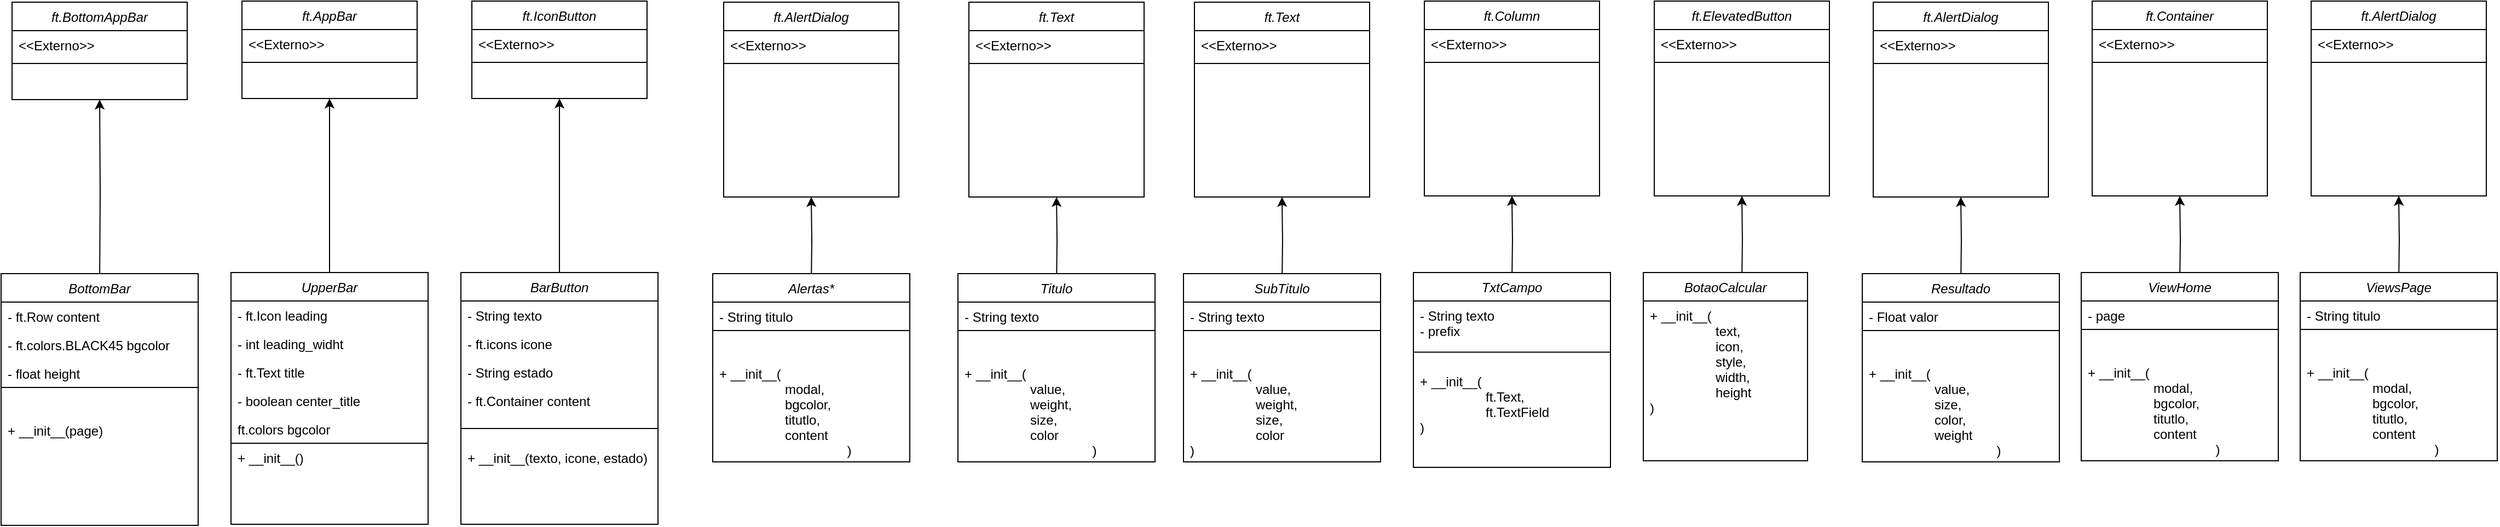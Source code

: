 <mxfile>
    <diagram id="C5RBs43oDa-KdzZeNtuy" name="Page-1">
        <mxGraphModel dx="718" dy="12288" grid="1" gridSize="10" guides="1" tooltips="1" connect="1" arrows="1" fold="1" page="1" pageScale="10" pageWidth="827" pageHeight="1169" math="0" shadow="0">
            <root>
                <mxCell id="WIyWlLk6GJQsqaUBKTNV-0"/>
                <mxCell id="WIyWlLk6GJQsqaUBKTNV-1" parent="WIyWlLk6GJQsqaUBKTNV-0"/>
                <mxCell id="jusFTh-TFdMlx72cI7nJ-6" value="" style="edgeStyle=orthogonalEdgeStyle;rounded=0;orthogonalLoop=1;jettySize=auto;html=1;" parent="WIyWlLk6GJQsqaUBKTNV-1" target="jusFTh-TFdMlx72cI7nJ-0" edge="1">
                    <mxGeometry relative="1" as="geometry">
                        <mxPoint x="190" y="-911" as="sourcePoint"/>
                    </mxGeometry>
                </mxCell>
                <mxCell id="jusFTh-TFdMlx72cI7nJ-0" value="ft.BottomAppBar" style="swimlane;fontStyle=2;align=center;verticalAlign=top;childLayout=stackLayout;horizontal=1;startSize=26;horizontalStack=0;resizeParent=1;resizeLast=0;collapsible=1;marginBottom=0;rounded=0;shadow=0;strokeWidth=1;" parent="WIyWlLk6GJQsqaUBKTNV-1" vertex="1">
                    <mxGeometry x="110" y="-1169" width="160" height="89" as="geometry">
                        <mxRectangle x="230" y="140" width="160" height="26" as="alternateBounds"/>
                    </mxGeometry>
                </mxCell>
                <mxCell id="jusFTh-TFdMlx72cI7nJ-1" value="&lt;&lt;Externo&gt;&gt;" style="text;align=left;verticalAlign=top;spacingLeft=4;spacingRight=4;overflow=hidden;rotatable=0;points=[[0,0.5],[1,0.5]];portConstraint=eastwest;shadow=0;" parent="jusFTh-TFdMlx72cI7nJ-0" vertex="1">
                    <mxGeometry y="26" width="160" height="26" as="geometry"/>
                </mxCell>
                <mxCell id="jusFTh-TFdMlx72cI7nJ-4" value="" style="line;html=1;strokeWidth=1;align=left;verticalAlign=middle;spacingTop=-1;spacingLeft=3;spacingRight=3;rotatable=0;labelPosition=right;points=[];portConstraint=eastwest;" parent="jusFTh-TFdMlx72cI7nJ-0" vertex="1">
                    <mxGeometry y="52" width="160" height="8" as="geometry"/>
                </mxCell>
                <mxCell id="jusFTh-TFdMlx72cI7nJ-8" value="ft.IconButton" style="swimlane;fontStyle=2;align=center;verticalAlign=top;childLayout=stackLayout;horizontal=1;startSize=26;horizontalStack=0;resizeParent=1;resizeLast=0;collapsible=1;marginBottom=0;rounded=0;shadow=0;strokeWidth=1;" parent="WIyWlLk6GJQsqaUBKTNV-1" vertex="1">
                    <mxGeometry x="530" y="-1170" width="160" height="89" as="geometry">
                        <mxRectangle x="230" y="140" width="160" height="26" as="alternateBounds"/>
                    </mxGeometry>
                </mxCell>
                <mxCell id="jusFTh-TFdMlx72cI7nJ-9" value="&lt;&lt;Externo&gt;&gt;" style="text;align=left;verticalAlign=top;spacingLeft=4;spacingRight=4;overflow=hidden;rotatable=0;points=[[0,0.5],[1,0.5]];portConstraint=eastwest;" parent="jusFTh-TFdMlx72cI7nJ-8" vertex="1">
                    <mxGeometry y="26" width="160" height="26" as="geometry"/>
                </mxCell>
                <mxCell id="jusFTh-TFdMlx72cI7nJ-12" value="" style="line;html=1;strokeWidth=1;align=left;verticalAlign=middle;spacingTop=-1;spacingLeft=3;spacingRight=3;rotatable=0;labelPosition=right;points=[];portConstraint=eastwest;" parent="jusFTh-TFdMlx72cI7nJ-8" vertex="1">
                    <mxGeometry y="52" width="160" height="8" as="geometry"/>
                </mxCell>
                <mxCell id="jusFTh-TFdMlx72cI7nJ-20" style="edgeStyle=orthogonalEdgeStyle;rounded=0;orthogonalLoop=1;jettySize=auto;html=1;exitX=0.5;exitY=0;exitDx=0;exitDy=0;entryX=0.5;entryY=1;entryDx=0;entryDy=0;" parent="WIyWlLk6GJQsqaUBKTNV-1" source="jusFTh-TFdMlx72cI7nJ-14" target="jusFTh-TFdMlx72cI7nJ-8" edge="1">
                    <mxGeometry relative="1" as="geometry"/>
                </mxCell>
                <mxCell id="jusFTh-TFdMlx72cI7nJ-14" value="BarButton" style="swimlane;fontStyle=2;align=center;verticalAlign=top;childLayout=stackLayout;horizontal=1;startSize=26;horizontalStack=0;resizeParent=1;resizeLast=0;collapsible=1;marginBottom=0;rounded=0;shadow=0;strokeWidth=1;" parent="WIyWlLk6GJQsqaUBKTNV-1" vertex="1">
                    <mxGeometry x="520" y="-922" width="180" height="230" as="geometry">
                        <mxRectangle x="230" y="140" width="160" height="26" as="alternateBounds"/>
                    </mxGeometry>
                </mxCell>
                <mxCell id="jusFTh-TFdMlx72cI7nJ-15" value="- String texto&#10;" style="text;align=left;verticalAlign=top;spacingLeft=4;spacingRight=4;overflow=hidden;rotatable=0;points=[[0,0.5],[1,0.5]];portConstraint=eastwest;" parent="jusFTh-TFdMlx72cI7nJ-14" vertex="1">
                    <mxGeometry y="26" width="180" height="26" as="geometry"/>
                </mxCell>
                <mxCell id="jusFTh-TFdMlx72cI7nJ-16" value="- ft.icons icone" style="text;align=left;verticalAlign=top;spacingLeft=4;spacingRight=4;overflow=hidden;rotatable=0;points=[[0,0.5],[1,0.5]];portConstraint=eastwest;rounded=0;shadow=0;html=0;" parent="jusFTh-TFdMlx72cI7nJ-14" vertex="1">
                    <mxGeometry y="52" width="180" height="26" as="geometry"/>
                </mxCell>
                <mxCell id="jusFTh-TFdMlx72cI7nJ-17" value="- String estado" style="text;align=left;verticalAlign=top;spacingLeft=4;spacingRight=4;overflow=hidden;rotatable=0;points=[[0,0.5],[1,0.5]];portConstraint=eastwest;rounded=0;shadow=0;html=0;" parent="jusFTh-TFdMlx72cI7nJ-14" vertex="1">
                    <mxGeometry y="78" width="180" height="26" as="geometry"/>
                </mxCell>
                <mxCell id="jusFTh-TFdMlx72cI7nJ-22" value="- ft.Container content" style="text;align=left;verticalAlign=top;spacingLeft=4;spacingRight=4;overflow=hidden;rotatable=0;points=[[0,0.5],[1,0.5]];portConstraint=eastwest;rounded=0;shadow=0;html=0;" parent="jusFTh-TFdMlx72cI7nJ-14" vertex="1">
                    <mxGeometry y="104" width="180" height="26" as="geometry"/>
                </mxCell>
                <mxCell id="jusFTh-TFdMlx72cI7nJ-27" value="&#10;&#10;- ft.Container content" style="text;align=left;verticalAlign=top;spacingLeft=4;spacingRight=4;overflow=hidden;rotatable=0;points=[[0,0.5],[1,0.5]];portConstraint=eastwest;rounded=0;shadow=0;html=0;" parent="jusFTh-TFdMlx72cI7nJ-14" vertex="1">
                    <mxGeometry y="130" width="180" height="26" as="geometry"/>
                </mxCell>
                <mxCell id="jusFTh-TFdMlx72cI7nJ-25" value="" style="endArrow=none;html=1;rounded=0;" parent="jusFTh-TFdMlx72cI7nJ-14" edge="1">
                    <mxGeometry width="50" height="50" relative="1" as="geometry">
                        <mxPoint y="142.5" as="sourcePoint"/>
                        <mxPoint x="180" y="142.5" as="targetPoint"/>
                    </mxGeometry>
                </mxCell>
                <mxCell id="jusFTh-TFdMlx72cI7nJ-28" value="+ __init__(texto, icone, estado)" style="text;align=left;verticalAlign=top;spacingLeft=4;spacingRight=4;overflow=hidden;rotatable=0;points=[[0,0.5],[1,0.5]];portConstraint=eastwest;rounded=0;shadow=0;html=0;" parent="jusFTh-TFdMlx72cI7nJ-14" vertex="1">
                    <mxGeometry y="156" width="180" height="26" as="geometry"/>
                </mxCell>
                <mxCell id="jusFTh-TFdMlx72cI7nJ-29" value="BottomBar" style="swimlane;fontStyle=2;align=center;verticalAlign=top;childLayout=stackLayout;horizontal=1;startSize=26;horizontalStack=0;resizeParent=1;resizeLast=0;collapsible=1;marginBottom=0;rounded=0;shadow=0;strokeWidth=1;" parent="WIyWlLk6GJQsqaUBKTNV-1" vertex="1">
                    <mxGeometry x="100" y="-921" width="180" height="230" as="geometry">
                        <mxRectangle x="230" y="140" width="160" height="26" as="alternateBounds"/>
                    </mxGeometry>
                </mxCell>
                <mxCell id="jusFTh-TFdMlx72cI7nJ-30" value="- ft.Row content&#10;" style="text;align=left;verticalAlign=top;spacingLeft=4;spacingRight=4;overflow=hidden;rotatable=0;points=[[0,0.5],[1,0.5]];portConstraint=eastwest;" parent="jusFTh-TFdMlx72cI7nJ-29" vertex="1">
                    <mxGeometry y="26" width="180" height="26" as="geometry"/>
                </mxCell>
                <mxCell id="jusFTh-TFdMlx72cI7nJ-31" value="- ft.colors.BLACK45 bgcolor" style="text;align=left;verticalAlign=top;spacingLeft=4;spacingRight=4;overflow=hidden;rotatable=0;points=[[0,0.5],[1,0.5]];portConstraint=eastwest;rounded=0;shadow=0;html=0;" parent="jusFTh-TFdMlx72cI7nJ-29" vertex="1">
                    <mxGeometry y="52" width="180" height="26" as="geometry"/>
                </mxCell>
                <mxCell id="jusFTh-TFdMlx72cI7nJ-32" value="- float height" style="text;align=left;verticalAlign=top;spacingLeft=4;spacingRight=4;overflow=hidden;rotatable=0;points=[[0,0.5],[1,0.5]];portConstraint=eastwest;rounded=0;shadow=0;html=0;" parent="jusFTh-TFdMlx72cI7nJ-29" vertex="1">
                    <mxGeometry y="78" width="180" height="26" as="geometry"/>
                </mxCell>
                <mxCell id="jusFTh-TFdMlx72cI7nJ-57" value="" style="endArrow=none;html=1;rounded=0;" parent="jusFTh-TFdMlx72cI7nJ-29" edge="1">
                    <mxGeometry width="50" height="50" relative="1" as="geometry">
                        <mxPoint y="104" as="sourcePoint"/>
                        <mxPoint x="180" y="104" as="targetPoint"/>
                    </mxGeometry>
                </mxCell>
                <mxCell id="jusFTh-TFdMlx72cI7nJ-34" value="&#10;&#10;- ft.Container content" style="text;align=left;verticalAlign=top;spacingLeft=4;spacingRight=4;overflow=hidden;rotatable=0;points=[[0,0.5],[1,0.5]];portConstraint=eastwest;rounded=0;shadow=0;html=0;" parent="jusFTh-TFdMlx72cI7nJ-29" vertex="1">
                    <mxGeometry y="104" width="180" height="26" as="geometry"/>
                </mxCell>
                <mxCell id="jusFTh-TFdMlx72cI7nJ-35" value="+ __init__(page)" style="text;align=left;verticalAlign=top;spacingLeft=4;spacingRight=4;overflow=hidden;rotatable=0;points=[[0,0.5],[1,0.5]];portConstraint=eastwest;rounded=0;shadow=0;html=0;" parent="jusFTh-TFdMlx72cI7nJ-29" vertex="1">
                    <mxGeometry y="130" width="180" height="26" as="geometry"/>
                </mxCell>
                <mxCell id="jusFTh-TFdMlx72cI7nJ-43" value="ft.AppBar" style="swimlane;fontStyle=2;align=center;verticalAlign=top;childLayout=stackLayout;horizontal=1;startSize=26;horizontalStack=0;resizeParent=1;resizeLast=0;collapsible=1;marginBottom=0;rounded=0;shadow=0;strokeWidth=1;" parent="WIyWlLk6GJQsqaUBKTNV-1" vertex="1">
                    <mxGeometry x="320" y="-1170" width="160" height="89" as="geometry">
                        <mxRectangle x="230" y="140" width="160" height="26" as="alternateBounds"/>
                    </mxGeometry>
                </mxCell>
                <mxCell id="jusFTh-TFdMlx72cI7nJ-44" value="&lt;&lt;Externo&gt;&gt;" style="text;align=left;verticalAlign=top;spacingLeft=4;spacingRight=4;overflow=hidden;rotatable=0;points=[[0,0.5],[1,0.5]];portConstraint=eastwest;" parent="jusFTh-TFdMlx72cI7nJ-43" vertex="1">
                    <mxGeometry y="26" width="160" height="26" as="geometry"/>
                </mxCell>
                <mxCell id="jusFTh-TFdMlx72cI7nJ-45" value="" style="line;html=1;strokeWidth=1;align=left;verticalAlign=middle;spacingTop=-1;spacingLeft=3;spacingRight=3;rotatable=0;labelPosition=right;points=[];portConstraint=eastwest;" parent="jusFTh-TFdMlx72cI7nJ-43" vertex="1">
                    <mxGeometry y="52" width="160" height="8" as="geometry"/>
                </mxCell>
                <mxCell id="jusFTh-TFdMlx72cI7nJ-53" style="edgeStyle=orthogonalEdgeStyle;rounded=0;orthogonalLoop=1;jettySize=auto;html=1;exitX=0.5;exitY=0;exitDx=0;exitDy=0;entryX=0.5;entryY=1;entryDx=0;entryDy=0;" parent="WIyWlLk6GJQsqaUBKTNV-1" source="jusFTh-TFdMlx72cI7nJ-46" target="jusFTh-TFdMlx72cI7nJ-43" edge="1">
                    <mxGeometry relative="1" as="geometry"/>
                </mxCell>
                <mxCell id="jusFTh-TFdMlx72cI7nJ-46" value="UpperBar" style="swimlane;fontStyle=2;align=center;verticalAlign=top;childLayout=stackLayout;horizontal=1;startSize=26;horizontalStack=0;resizeParent=1;resizeLast=0;collapsible=1;marginBottom=0;rounded=0;shadow=0;strokeWidth=1;" parent="WIyWlLk6GJQsqaUBKTNV-1" vertex="1">
                    <mxGeometry x="310" y="-922" width="180" height="230" as="geometry">
                        <mxRectangle x="230" y="140" width="160" height="26" as="alternateBounds"/>
                    </mxGeometry>
                </mxCell>
                <mxCell id="jusFTh-TFdMlx72cI7nJ-47" value="- ft.Icon leading&#10;" style="text;align=left;verticalAlign=top;spacingLeft=4;spacingRight=4;overflow=hidden;rotatable=0;points=[[0,0.5],[1,0.5]];portConstraint=eastwest;" parent="jusFTh-TFdMlx72cI7nJ-46" vertex="1">
                    <mxGeometry y="26" width="180" height="26" as="geometry"/>
                </mxCell>
                <mxCell id="jusFTh-TFdMlx72cI7nJ-48" value="- int leading_widht" style="text;align=left;verticalAlign=top;spacingLeft=4;spacingRight=4;overflow=hidden;rotatable=0;points=[[0,0.5],[1,0.5]];portConstraint=eastwest;rounded=0;shadow=0;html=0;" parent="jusFTh-TFdMlx72cI7nJ-46" vertex="1">
                    <mxGeometry y="52" width="180" height="26" as="geometry"/>
                </mxCell>
                <mxCell id="jusFTh-TFdMlx72cI7nJ-49" value="- ft.Text title" style="text;align=left;verticalAlign=top;spacingLeft=4;spacingRight=4;overflow=hidden;rotatable=0;points=[[0,0.5],[1,0.5]];portConstraint=eastwest;rounded=0;shadow=0;html=0;" parent="jusFTh-TFdMlx72cI7nJ-46" vertex="1">
                    <mxGeometry y="78" width="180" height="26" as="geometry"/>
                </mxCell>
                <mxCell id="jusFTh-TFdMlx72cI7nJ-50" value="- boolean center_title" style="text;align=left;verticalAlign=top;spacingLeft=4;spacingRight=4;overflow=hidden;rotatable=0;points=[[0,0.5],[1,0.5]];portConstraint=eastwest;rounded=0;shadow=0;html=0;" parent="jusFTh-TFdMlx72cI7nJ-46" vertex="1">
                    <mxGeometry y="104" width="180" height="26" as="geometry"/>
                </mxCell>
                <mxCell id="jusFTh-TFdMlx72cI7nJ-51" value="ft.colors bgcolor" style="text;align=left;verticalAlign=top;spacingLeft=4;spacingRight=4;overflow=hidden;rotatable=0;points=[[0,0.5],[1,0.5]];portConstraint=eastwest;rounded=0;shadow=0;html=0;" parent="jusFTh-TFdMlx72cI7nJ-46" vertex="1">
                    <mxGeometry y="130" width="180" height="26" as="geometry"/>
                </mxCell>
                <mxCell id="jusFTh-TFdMlx72cI7nJ-56" value="" style="endArrow=none;html=1;rounded=0;" parent="jusFTh-TFdMlx72cI7nJ-46" edge="1">
                    <mxGeometry width="50" height="50" relative="1" as="geometry">
                        <mxPoint y="156" as="sourcePoint"/>
                        <mxPoint x="180" y="156" as="targetPoint"/>
                    </mxGeometry>
                </mxCell>
                <mxCell id="jusFTh-TFdMlx72cI7nJ-52" value="+ __init__()" style="text;align=left;verticalAlign=top;spacingLeft=4;spacingRight=4;overflow=hidden;rotatable=0;points=[[0,0.5],[1,0.5]];portConstraint=eastwest;rounded=0;shadow=0;html=0;" parent="jusFTh-TFdMlx72cI7nJ-46" vertex="1">
                    <mxGeometry y="156" width="180" height="26" as="geometry"/>
                </mxCell>
                <mxCell id="L7Y-BHQS552wY3Iy2iui-0" style="edgeStyle=orthogonalEdgeStyle;rounded=0;orthogonalLoop=1;jettySize=auto;html=1;exitX=1;exitY=0.5;exitDx=0;exitDy=0;" parent="jusFTh-TFdMlx72cI7nJ-46" source="jusFTh-TFdMlx72cI7nJ-50" target="jusFTh-TFdMlx72cI7nJ-50" edge="1">
                    <mxGeometry relative="1" as="geometry"/>
                </mxCell>
                <mxCell id="jusFTh-TFdMlx72cI7nJ-58" value="" style="edgeStyle=orthogonalEdgeStyle;rounded=0;orthogonalLoop=1;jettySize=auto;html=1;" parent="WIyWlLk6GJQsqaUBKTNV-1" target="jusFTh-TFdMlx72cI7nJ-59" edge="1">
                    <mxGeometry relative="1" as="geometry">
                        <mxPoint x="840" y="-911" as="sourcePoint"/>
                    </mxGeometry>
                </mxCell>
                <mxCell id="jusFTh-TFdMlx72cI7nJ-59" value="ft.AlertDialog" style="swimlane;fontStyle=2;align=center;verticalAlign=top;childLayout=stackLayout;horizontal=1;startSize=26;horizontalStack=0;resizeParent=1;resizeLast=0;collapsible=1;marginBottom=0;rounded=0;shadow=0;strokeWidth=1;" parent="WIyWlLk6GJQsqaUBKTNV-1" vertex="1">
                    <mxGeometry x="760" y="-1169" width="160" height="178" as="geometry">
                        <mxRectangle x="230" y="140" width="160" height="26" as="alternateBounds"/>
                    </mxGeometry>
                </mxCell>
                <mxCell id="jusFTh-TFdMlx72cI7nJ-60" value="&lt;&lt;Externo&gt;&gt;" style="text;align=left;verticalAlign=top;spacingLeft=4;spacingRight=4;overflow=hidden;rotatable=0;points=[[0,0.5],[1,0.5]];portConstraint=eastwest;shadow=0;" parent="jusFTh-TFdMlx72cI7nJ-59" vertex="1">
                    <mxGeometry y="26" width="160" height="26" as="geometry"/>
                </mxCell>
                <mxCell id="jusFTh-TFdMlx72cI7nJ-61" value="" style="line;html=1;strokeWidth=1;align=left;verticalAlign=middle;spacingTop=-1;spacingLeft=3;spacingRight=3;rotatable=0;labelPosition=right;points=[];portConstraint=eastwest;" parent="jusFTh-TFdMlx72cI7nJ-59" vertex="1">
                    <mxGeometry y="52" width="160" height="8" as="geometry"/>
                </mxCell>
                <mxCell id="jusFTh-TFdMlx72cI7nJ-62" value="Alertas*" style="swimlane;fontStyle=2;align=center;verticalAlign=top;childLayout=stackLayout;horizontal=1;startSize=26;horizontalStack=0;resizeParent=1;resizeLast=0;collapsible=1;marginBottom=0;rounded=0;shadow=0;strokeWidth=1;" parent="WIyWlLk6GJQsqaUBKTNV-1" vertex="1">
                    <mxGeometry x="750" y="-921" width="180" height="172" as="geometry">
                        <mxRectangle x="230" y="140" width="160" height="26" as="alternateBounds"/>
                    </mxGeometry>
                </mxCell>
                <mxCell id="jusFTh-TFdMlx72cI7nJ-63" value="- String titulo&#10;" style="text;align=left;verticalAlign=top;spacingLeft=4;spacingRight=4;overflow=hidden;rotatable=0;points=[[0,0.5],[1,0.5]];portConstraint=eastwest;" parent="jusFTh-TFdMlx72cI7nJ-62" vertex="1">
                    <mxGeometry y="26" width="180" height="26" as="geometry"/>
                </mxCell>
                <mxCell id="jusFTh-TFdMlx72cI7nJ-66" value="" style="endArrow=none;html=1;rounded=0;" parent="jusFTh-TFdMlx72cI7nJ-62" edge="1">
                    <mxGeometry width="50" height="50" relative="1" as="geometry">
                        <mxPoint y="52" as="sourcePoint"/>
                        <mxPoint x="180" y="52" as="targetPoint"/>
                    </mxGeometry>
                </mxCell>
                <mxCell id="jusFTh-TFdMlx72cI7nJ-67" value="&#10;&#10;- ft.Container content" style="text;align=left;verticalAlign=top;spacingLeft=4;spacingRight=4;overflow=hidden;rotatable=0;points=[[0,0.5],[1,0.5]];portConstraint=eastwest;rounded=0;shadow=0;html=0;" parent="jusFTh-TFdMlx72cI7nJ-62" vertex="1">
                    <mxGeometry y="52" width="180" height="26" as="geometry"/>
                </mxCell>
                <mxCell id="jusFTh-TFdMlx72cI7nJ-68" value="+ __init__(&#10;                  modal,&#10;                  bgcolor,&#10;                  titutlo,&#10;                  content&#10;                                   )" style="text;align=left;verticalAlign=top;spacingLeft=4;spacingRight=4;overflow=hidden;rotatable=0;points=[[0,0.5],[1,0.5]];portConstraint=eastwest;rounded=0;shadow=0;html=0;" parent="jusFTh-TFdMlx72cI7nJ-62" vertex="1">
                    <mxGeometry y="78" width="180" height="92" as="geometry"/>
                </mxCell>
                <mxCell id="jusFTh-TFdMlx72cI7nJ-78" value="" style="edgeStyle=orthogonalEdgeStyle;rounded=0;orthogonalLoop=1;jettySize=auto;html=1;" parent="WIyWlLk6GJQsqaUBKTNV-1" target="jusFTh-TFdMlx72cI7nJ-79" edge="1">
                    <mxGeometry relative="1" as="geometry">
                        <mxPoint x="1064" y="-911" as="sourcePoint"/>
                    </mxGeometry>
                </mxCell>
                <mxCell id="jusFTh-TFdMlx72cI7nJ-79" value="ft.Text" style="swimlane;fontStyle=2;align=center;verticalAlign=top;childLayout=stackLayout;horizontal=1;startSize=26;horizontalStack=0;resizeParent=1;resizeLast=0;collapsible=1;marginBottom=0;rounded=0;shadow=0;strokeWidth=1;" parent="WIyWlLk6GJQsqaUBKTNV-1" vertex="1">
                    <mxGeometry x="984" y="-1169" width="160" height="178" as="geometry">
                        <mxRectangle x="230" y="140" width="160" height="26" as="alternateBounds"/>
                    </mxGeometry>
                </mxCell>
                <mxCell id="jusFTh-TFdMlx72cI7nJ-80" value="&lt;&lt;Externo&gt;&gt;" style="text;align=left;verticalAlign=top;spacingLeft=4;spacingRight=4;overflow=hidden;rotatable=0;points=[[0,0.5],[1,0.5]];portConstraint=eastwest;shadow=0;" parent="jusFTh-TFdMlx72cI7nJ-79" vertex="1">
                    <mxGeometry y="26" width="160" height="26" as="geometry"/>
                </mxCell>
                <mxCell id="jusFTh-TFdMlx72cI7nJ-81" value="" style="line;html=1;strokeWidth=1;align=left;verticalAlign=middle;spacingTop=-1;spacingLeft=3;spacingRight=3;rotatable=0;labelPosition=right;points=[];portConstraint=eastwest;" parent="jusFTh-TFdMlx72cI7nJ-79" vertex="1">
                    <mxGeometry y="52" width="160" height="8" as="geometry"/>
                </mxCell>
                <mxCell id="jusFTh-TFdMlx72cI7nJ-82" value="Titulo" style="swimlane;fontStyle=2;align=center;verticalAlign=top;childLayout=stackLayout;horizontal=1;startSize=26;horizontalStack=0;resizeParent=1;resizeLast=0;collapsible=1;marginBottom=0;rounded=0;shadow=0;strokeWidth=1;" parent="WIyWlLk6GJQsqaUBKTNV-1" vertex="1">
                    <mxGeometry x="974" y="-921" width="180" height="172" as="geometry">
                        <mxRectangle x="230" y="140" width="160" height="26" as="alternateBounds"/>
                    </mxGeometry>
                </mxCell>
                <mxCell id="jusFTh-TFdMlx72cI7nJ-83" value="- String texto&#10;" style="text;align=left;verticalAlign=top;spacingLeft=4;spacingRight=4;overflow=hidden;rotatable=0;points=[[0,0.5],[1,0.5]];portConstraint=eastwest;" parent="jusFTh-TFdMlx72cI7nJ-82" vertex="1">
                    <mxGeometry y="26" width="180" height="26" as="geometry"/>
                </mxCell>
                <mxCell id="jusFTh-TFdMlx72cI7nJ-84" value="" style="endArrow=none;html=1;rounded=0;" parent="jusFTh-TFdMlx72cI7nJ-82" edge="1">
                    <mxGeometry width="50" height="50" relative="1" as="geometry">
                        <mxPoint y="52" as="sourcePoint"/>
                        <mxPoint x="180" y="52" as="targetPoint"/>
                    </mxGeometry>
                </mxCell>
                <mxCell id="jusFTh-TFdMlx72cI7nJ-85" value="&#10;&#10;- ft.Container content" style="text;align=left;verticalAlign=top;spacingLeft=4;spacingRight=4;overflow=hidden;rotatable=0;points=[[0,0.5],[1,0.5]];portConstraint=eastwest;rounded=0;shadow=0;html=0;" parent="jusFTh-TFdMlx72cI7nJ-82" vertex="1">
                    <mxGeometry y="52" width="180" height="26" as="geometry"/>
                </mxCell>
                <mxCell id="jusFTh-TFdMlx72cI7nJ-86" value="+ __init__(&#10;                  value,&#10;                  weight,&#10;                  size,&#10;                  color&#10;                                   )" style="text;align=left;verticalAlign=top;spacingLeft=4;spacingRight=4;overflow=hidden;rotatable=0;points=[[0,0.5],[1,0.5]];portConstraint=eastwest;rounded=0;shadow=0;html=0;" parent="jusFTh-TFdMlx72cI7nJ-82" vertex="1">
                    <mxGeometry y="78" width="180" height="92" as="geometry"/>
                </mxCell>
                <mxCell id="jusFTh-TFdMlx72cI7nJ-87" value="" style="edgeStyle=orthogonalEdgeStyle;rounded=0;orthogonalLoop=1;jettySize=auto;html=1;" parent="WIyWlLk6GJQsqaUBKTNV-1" target="jusFTh-TFdMlx72cI7nJ-88" edge="1">
                    <mxGeometry relative="1" as="geometry">
                        <mxPoint x="1270" y="-911" as="sourcePoint"/>
                    </mxGeometry>
                </mxCell>
                <mxCell id="jusFTh-TFdMlx72cI7nJ-88" value="ft.Text" style="swimlane;fontStyle=2;align=center;verticalAlign=top;childLayout=stackLayout;horizontal=1;startSize=26;horizontalStack=0;resizeParent=1;resizeLast=0;collapsible=1;marginBottom=0;rounded=0;shadow=0;strokeWidth=1;" parent="WIyWlLk6GJQsqaUBKTNV-1" vertex="1">
                    <mxGeometry x="1190" y="-1169" width="160" height="178" as="geometry">
                        <mxRectangle x="230" y="140" width="160" height="26" as="alternateBounds"/>
                    </mxGeometry>
                </mxCell>
                <mxCell id="jusFTh-TFdMlx72cI7nJ-89" value="&lt;&lt;Externo&gt;&gt;" style="text;align=left;verticalAlign=top;spacingLeft=4;spacingRight=4;overflow=hidden;rotatable=0;points=[[0,0.5],[1,0.5]];portConstraint=eastwest;shadow=0;" parent="jusFTh-TFdMlx72cI7nJ-88" vertex="1">
                    <mxGeometry y="26" width="160" height="26" as="geometry"/>
                </mxCell>
                <mxCell id="jusFTh-TFdMlx72cI7nJ-90" value="" style="line;html=1;strokeWidth=1;align=left;verticalAlign=middle;spacingTop=-1;spacingLeft=3;spacingRight=3;rotatable=0;labelPosition=right;points=[];portConstraint=eastwest;" parent="jusFTh-TFdMlx72cI7nJ-88" vertex="1">
                    <mxGeometry y="52" width="160" height="8" as="geometry"/>
                </mxCell>
                <mxCell id="jusFTh-TFdMlx72cI7nJ-91" value="SubTitulo" style="swimlane;fontStyle=2;align=center;verticalAlign=top;childLayout=stackLayout;horizontal=1;startSize=26;horizontalStack=0;resizeParent=1;resizeLast=0;collapsible=1;marginBottom=0;rounded=0;shadow=0;strokeWidth=1;" parent="WIyWlLk6GJQsqaUBKTNV-1" vertex="1">
                    <mxGeometry x="1180" y="-921" width="180" height="172" as="geometry">
                        <mxRectangle x="230" y="140" width="160" height="26" as="alternateBounds"/>
                    </mxGeometry>
                </mxCell>
                <mxCell id="jusFTh-TFdMlx72cI7nJ-92" value="- String texto&#10;" style="text;align=left;verticalAlign=top;spacingLeft=4;spacingRight=4;overflow=hidden;rotatable=0;points=[[0,0.5],[1,0.5]];portConstraint=eastwest;" parent="jusFTh-TFdMlx72cI7nJ-91" vertex="1">
                    <mxGeometry y="26" width="180" height="26" as="geometry"/>
                </mxCell>
                <mxCell id="jusFTh-TFdMlx72cI7nJ-93" value="" style="endArrow=none;html=1;rounded=0;" parent="jusFTh-TFdMlx72cI7nJ-91" edge="1">
                    <mxGeometry width="50" height="50" relative="1" as="geometry">
                        <mxPoint y="52" as="sourcePoint"/>
                        <mxPoint x="180" y="52" as="targetPoint"/>
                    </mxGeometry>
                </mxCell>
                <mxCell id="jusFTh-TFdMlx72cI7nJ-94" value="&#10;&#10;- ft.Container content" style="text;align=left;verticalAlign=top;spacingLeft=4;spacingRight=4;overflow=hidden;rotatable=0;points=[[0,0.5],[1,0.5]];portConstraint=eastwest;rounded=0;shadow=0;html=0;" parent="jusFTh-TFdMlx72cI7nJ-91" vertex="1">
                    <mxGeometry y="52" width="180" height="26" as="geometry"/>
                </mxCell>
                <mxCell id="jusFTh-TFdMlx72cI7nJ-95" value="+ __init__(&#10;                  value,&#10;                  weight,&#10;                  size,&#10;                  color&#10;)" style="text;align=left;verticalAlign=top;spacingLeft=4;spacingRight=4;overflow=hidden;rotatable=0;points=[[0,0.5],[1,0.5]];portConstraint=eastwest;rounded=0;shadow=0;html=0;" parent="jusFTh-TFdMlx72cI7nJ-91" vertex="1">
                    <mxGeometry y="78" width="180" height="92" as="geometry"/>
                </mxCell>
                <mxCell id="jusFTh-TFdMlx72cI7nJ-96" value="" style="edgeStyle=orthogonalEdgeStyle;rounded=0;orthogonalLoop=1;jettySize=auto;html=1;" parent="WIyWlLk6GJQsqaUBKTNV-1" target="jusFTh-TFdMlx72cI7nJ-97" edge="1">
                    <mxGeometry relative="1" as="geometry">
                        <mxPoint x="1480" y="-912" as="sourcePoint"/>
                    </mxGeometry>
                </mxCell>
                <mxCell id="jusFTh-TFdMlx72cI7nJ-97" value="ft.Column" style="swimlane;fontStyle=2;align=center;verticalAlign=top;childLayout=stackLayout;horizontal=1;startSize=26;horizontalStack=0;resizeParent=1;resizeLast=0;collapsible=1;marginBottom=0;rounded=0;shadow=0;strokeWidth=1;" parent="WIyWlLk6GJQsqaUBKTNV-1" vertex="1">
                    <mxGeometry x="1400" y="-1170" width="160" height="178" as="geometry">
                        <mxRectangle x="230" y="140" width="160" height="26" as="alternateBounds"/>
                    </mxGeometry>
                </mxCell>
                <mxCell id="jusFTh-TFdMlx72cI7nJ-98" value="&lt;&lt;Externo&gt;&gt;" style="text;align=left;verticalAlign=top;spacingLeft=4;spacingRight=4;overflow=hidden;rotatable=0;points=[[0,0.5],[1,0.5]];portConstraint=eastwest;shadow=0;" parent="jusFTh-TFdMlx72cI7nJ-97" vertex="1">
                    <mxGeometry y="26" width="160" height="26" as="geometry"/>
                </mxCell>
                <mxCell id="jusFTh-TFdMlx72cI7nJ-99" value="" style="line;html=1;strokeWidth=1;align=left;verticalAlign=middle;spacingTop=-1;spacingLeft=3;spacingRight=3;rotatable=0;labelPosition=right;points=[];portConstraint=eastwest;" parent="jusFTh-TFdMlx72cI7nJ-97" vertex="1">
                    <mxGeometry y="52" width="160" height="8" as="geometry"/>
                </mxCell>
                <mxCell id="jusFTh-TFdMlx72cI7nJ-100" value="TxtCampo" style="swimlane;fontStyle=2;align=center;verticalAlign=top;childLayout=stackLayout;horizontal=1;startSize=26;horizontalStack=0;resizeParent=1;resizeLast=0;collapsible=1;marginBottom=0;rounded=0;shadow=0;strokeWidth=1;" parent="WIyWlLk6GJQsqaUBKTNV-1" vertex="1">
                    <mxGeometry x="1390" y="-922" width="180" height="178" as="geometry">
                        <mxRectangle x="230" y="140" width="160" height="26" as="alternateBounds"/>
                    </mxGeometry>
                </mxCell>
                <mxCell id="jusFTh-TFdMlx72cI7nJ-101" value="- String texto&#10;- prefix&#10;&#10;" style="text;align=left;verticalAlign=top;spacingLeft=4;spacingRight=4;overflow=hidden;rotatable=0;points=[[0,0.5],[1,0.5]];portConstraint=eastwest;" parent="jusFTh-TFdMlx72cI7nJ-100" vertex="1">
                    <mxGeometry y="26" width="180" height="34" as="geometry"/>
                </mxCell>
                <mxCell id="jusFTh-TFdMlx72cI7nJ-102" value="" style="endArrow=none;html=1;rounded=0;" parent="jusFTh-TFdMlx72cI7nJ-100" edge="1">
                    <mxGeometry width="50" height="50" relative="1" as="geometry">
                        <mxPoint y="72.71" as="sourcePoint"/>
                        <mxPoint x="180" y="72.71" as="targetPoint"/>
                    </mxGeometry>
                </mxCell>
                <mxCell id="jusFTh-TFdMlx72cI7nJ-103" value="&#10;&#10;- ft.Container content" style="text;align=left;verticalAlign=top;spacingLeft=4;spacingRight=4;overflow=hidden;rotatable=0;points=[[0,0.5],[1,0.5]];portConstraint=eastwest;rounded=0;shadow=0;html=0;" parent="jusFTh-TFdMlx72cI7nJ-100" vertex="1">
                    <mxGeometry y="60" width="180" height="26" as="geometry"/>
                </mxCell>
                <mxCell id="jusFTh-TFdMlx72cI7nJ-104" value="+ __init__(&#10;                  ft.Text,&#10;                  ft.TextField&#10;)" style="text;align=left;verticalAlign=top;spacingLeft=4;spacingRight=4;overflow=hidden;rotatable=0;points=[[0,0.5],[1,0.5]];portConstraint=eastwest;rounded=0;shadow=0;html=0;" parent="jusFTh-TFdMlx72cI7nJ-100" vertex="1">
                    <mxGeometry y="86" width="180" height="92" as="geometry"/>
                </mxCell>
                <mxCell id="jusFTh-TFdMlx72cI7nJ-114" value="" style="edgeStyle=orthogonalEdgeStyle;rounded=0;orthogonalLoop=1;jettySize=auto;html=1;" parent="WIyWlLk6GJQsqaUBKTNV-1" target="jusFTh-TFdMlx72cI7nJ-115" edge="1">
                    <mxGeometry relative="1" as="geometry">
                        <mxPoint x="1690" y="-912" as="sourcePoint"/>
                    </mxGeometry>
                </mxCell>
                <mxCell id="jusFTh-TFdMlx72cI7nJ-115" value="ft.ElevatedButton" style="swimlane;fontStyle=2;align=center;verticalAlign=top;childLayout=stackLayout;horizontal=1;startSize=26;horizontalStack=0;resizeParent=1;resizeLast=0;collapsible=1;marginBottom=0;rounded=0;shadow=0;strokeWidth=1;" parent="WIyWlLk6GJQsqaUBKTNV-1" vertex="1">
                    <mxGeometry x="1610" y="-1170" width="160" height="178" as="geometry">
                        <mxRectangle x="230" y="140" width="160" height="26" as="alternateBounds"/>
                    </mxGeometry>
                </mxCell>
                <mxCell id="jusFTh-TFdMlx72cI7nJ-116" value="&lt;&lt;Externo&gt;&gt;" style="text;align=left;verticalAlign=top;spacingLeft=4;spacingRight=4;overflow=hidden;rotatable=0;points=[[0,0.5],[1,0.5]];portConstraint=eastwest;shadow=0;" parent="jusFTh-TFdMlx72cI7nJ-115" vertex="1">
                    <mxGeometry y="26" width="160" height="26" as="geometry"/>
                </mxCell>
                <mxCell id="jusFTh-TFdMlx72cI7nJ-117" value="" style="line;html=1;strokeWidth=1;align=left;verticalAlign=middle;spacingTop=-1;spacingLeft=3;spacingRight=3;rotatable=0;labelPosition=right;points=[];portConstraint=eastwest;" parent="jusFTh-TFdMlx72cI7nJ-115" vertex="1">
                    <mxGeometry y="52" width="160" height="8" as="geometry"/>
                </mxCell>
                <mxCell id="jusFTh-TFdMlx72cI7nJ-118" value="BotaoCalcular" style="swimlane;fontStyle=2;align=center;verticalAlign=top;childLayout=stackLayout;horizontal=1;startSize=26;horizontalStack=0;resizeParent=1;resizeLast=0;collapsible=1;marginBottom=0;rounded=0;shadow=0;strokeWidth=1;" parent="WIyWlLk6GJQsqaUBKTNV-1" vertex="1">
                    <mxGeometry x="1600" y="-922" width="150" height="172" as="geometry">
                        <mxRectangle x="230" y="140" width="160" height="26" as="alternateBounds"/>
                    </mxGeometry>
                </mxCell>
                <mxCell id="jusFTh-TFdMlx72cI7nJ-122" value="+ __init__(&#10;                  text,&#10;                  icon,&#10;                  style,&#10;                  width,&#10;                  height&#10;)" style="text;align=left;verticalAlign=top;spacingLeft=4;spacingRight=4;overflow=hidden;rotatable=0;points=[[0,0.5],[1,0.5]];portConstraint=eastwest;rounded=0;shadow=0;html=0;" parent="jusFTh-TFdMlx72cI7nJ-118" vertex="1">
                    <mxGeometry y="26" width="150" height="134" as="geometry"/>
                </mxCell>
                <mxCell id="jusFTh-TFdMlx72cI7nJ-123" value="" style="edgeStyle=orthogonalEdgeStyle;rounded=0;orthogonalLoop=1;jettySize=auto;html=1;" parent="WIyWlLk6GJQsqaUBKTNV-1" target="jusFTh-TFdMlx72cI7nJ-124" edge="1">
                    <mxGeometry relative="1" as="geometry">
                        <mxPoint x="1890" y="-911" as="sourcePoint"/>
                    </mxGeometry>
                </mxCell>
                <mxCell id="jusFTh-TFdMlx72cI7nJ-124" value="ft.AlertDialog" style="swimlane;fontStyle=2;align=center;verticalAlign=top;childLayout=stackLayout;horizontal=1;startSize=26;horizontalStack=0;resizeParent=1;resizeLast=0;collapsible=1;marginBottom=0;rounded=0;shadow=0;strokeWidth=1;" parent="WIyWlLk6GJQsqaUBKTNV-1" vertex="1">
                    <mxGeometry x="1810" y="-1169" width="160" height="178" as="geometry">
                        <mxRectangle x="230" y="140" width="160" height="26" as="alternateBounds"/>
                    </mxGeometry>
                </mxCell>
                <mxCell id="jusFTh-TFdMlx72cI7nJ-125" value="&lt;&lt;Externo&gt;&gt;" style="text;align=left;verticalAlign=top;spacingLeft=4;spacingRight=4;overflow=hidden;rotatable=0;points=[[0,0.5],[1,0.5]];portConstraint=eastwest;shadow=0;" parent="jusFTh-TFdMlx72cI7nJ-124" vertex="1">
                    <mxGeometry y="26" width="160" height="26" as="geometry"/>
                </mxCell>
                <mxCell id="jusFTh-TFdMlx72cI7nJ-126" value="" style="line;html=1;strokeWidth=1;align=left;verticalAlign=middle;spacingTop=-1;spacingLeft=3;spacingRight=3;rotatable=0;labelPosition=right;points=[];portConstraint=eastwest;" parent="jusFTh-TFdMlx72cI7nJ-124" vertex="1">
                    <mxGeometry y="52" width="160" height="8" as="geometry"/>
                </mxCell>
                <mxCell id="jusFTh-TFdMlx72cI7nJ-127" value="Resultado" style="swimlane;fontStyle=2;align=center;verticalAlign=top;childLayout=stackLayout;horizontal=1;startSize=26;horizontalStack=0;resizeParent=1;resizeLast=0;collapsible=1;marginBottom=0;rounded=0;shadow=0;strokeWidth=1;" parent="WIyWlLk6GJQsqaUBKTNV-1" vertex="1">
                    <mxGeometry x="1800" y="-921" width="180" height="172" as="geometry">
                        <mxRectangle x="230" y="140" width="160" height="26" as="alternateBounds"/>
                    </mxGeometry>
                </mxCell>
                <mxCell id="jusFTh-TFdMlx72cI7nJ-128" value="- Float valor&#10;" style="text;align=left;verticalAlign=top;spacingLeft=4;spacingRight=4;overflow=hidden;rotatable=0;points=[[0,0.5],[1,0.5]];portConstraint=eastwest;" parent="jusFTh-TFdMlx72cI7nJ-127" vertex="1">
                    <mxGeometry y="26" width="180" height="26" as="geometry"/>
                </mxCell>
                <mxCell id="jusFTh-TFdMlx72cI7nJ-129" value="" style="endArrow=none;html=1;rounded=0;" parent="jusFTh-TFdMlx72cI7nJ-127" edge="1">
                    <mxGeometry width="50" height="50" relative="1" as="geometry">
                        <mxPoint y="52" as="sourcePoint"/>
                        <mxPoint x="180" y="52" as="targetPoint"/>
                    </mxGeometry>
                </mxCell>
                <mxCell id="jusFTh-TFdMlx72cI7nJ-130" value="&#10;&#10;- ft.Container content" style="text;align=left;verticalAlign=top;spacingLeft=4;spacingRight=4;overflow=hidden;rotatable=0;points=[[0,0.5],[1,0.5]];portConstraint=eastwest;rounded=0;shadow=0;html=0;" parent="jusFTh-TFdMlx72cI7nJ-127" vertex="1">
                    <mxGeometry y="52" width="180" height="26" as="geometry"/>
                </mxCell>
                <mxCell id="jusFTh-TFdMlx72cI7nJ-131" value="+ __init__(&#10;                  value,&#10;                  size,&#10;                  color,&#10;                  weight&#10;                                   )" style="text;align=left;verticalAlign=top;spacingLeft=4;spacingRight=4;overflow=hidden;rotatable=0;points=[[0,0.5],[1,0.5]];portConstraint=eastwest;rounded=0;shadow=0;html=0;" parent="jusFTh-TFdMlx72cI7nJ-127" vertex="1">
                    <mxGeometry y="78" width="180" height="92" as="geometry"/>
                </mxCell>
                <mxCell id="jusFTh-TFdMlx72cI7nJ-132" value="" style="edgeStyle=orthogonalEdgeStyle;rounded=0;orthogonalLoop=1;jettySize=auto;html=1;" parent="WIyWlLk6GJQsqaUBKTNV-1" target="jusFTh-TFdMlx72cI7nJ-133" edge="1">
                    <mxGeometry relative="1" as="geometry">
                        <mxPoint x="2090" y="-912" as="sourcePoint"/>
                    </mxGeometry>
                </mxCell>
                <mxCell id="jusFTh-TFdMlx72cI7nJ-133" value="ft.Container" style="swimlane;fontStyle=2;align=center;verticalAlign=top;childLayout=stackLayout;horizontal=1;startSize=26;horizontalStack=0;resizeParent=1;resizeLast=0;collapsible=1;marginBottom=0;rounded=0;shadow=0;strokeWidth=1;" parent="WIyWlLk6GJQsqaUBKTNV-1" vertex="1">
                    <mxGeometry x="2010" y="-1170" width="160" height="178" as="geometry">
                        <mxRectangle x="230" y="140" width="160" height="26" as="alternateBounds"/>
                    </mxGeometry>
                </mxCell>
                <mxCell id="jusFTh-TFdMlx72cI7nJ-134" value="&lt;&lt;Externo&gt;&gt;" style="text;align=left;verticalAlign=top;spacingLeft=4;spacingRight=4;overflow=hidden;rotatable=0;points=[[0,0.5],[1,0.5]];portConstraint=eastwest;shadow=0;" parent="jusFTh-TFdMlx72cI7nJ-133" vertex="1">
                    <mxGeometry y="26" width="160" height="26" as="geometry"/>
                </mxCell>
                <mxCell id="jusFTh-TFdMlx72cI7nJ-135" value="" style="line;html=1;strokeWidth=1;align=left;verticalAlign=middle;spacingTop=-1;spacingLeft=3;spacingRight=3;rotatable=0;labelPosition=right;points=[];portConstraint=eastwest;" parent="jusFTh-TFdMlx72cI7nJ-133" vertex="1">
                    <mxGeometry y="52" width="160" height="8" as="geometry"/>
                </mxCell>
                <mxCell id="jusFTh-TFdMlx72cI7nJ-136" value="ViewHome" style="swimlane;fontStyle=2;align=center;verticalAlign=top;childLayout=stackLayout;horizontal=1;startSize=26;horizontalStack=0;resizeParent=1;resizeLast=0;collapsible=1;marginBottom=0;rounded=0;shadow=0;strokeWidth=1;" parent="WIyWlLk6GJQsqaUBKTNV-1" vertex="1">
                    <mxGeometry x="2000" y="-922" width="180" height="172" as="geometry">
                        <mxRectangle x="230" y="140" width="160" height="26" as="alternateBounds"/>
                    </mxGeometry>
                </mxCell>
                <mxCell id="jusFTh-TFdMlx72cI7nJ-137" value="- page&#10;" style="text;align=left;verticalAlign=top;spacingLeft=4;spacingRight=4;overflow=hidden;rotatable=0;points=[[0,0.5],[1,0.5]];portConstraint=eastwest;" parent="jusFTh-TFdMlx72cI7nJ-136" vertex="1">
                    <mxGeometry y="26" width="180" height="26" as="geometry"/>
                </mxCell>
                <mxCell id="jusFTh-TFdMlx72cI7nJ-138" value="" style="endArrow=none;html=1;rounded=0;" parent="jusFTh-TFdMlx72cI7nJ-136" edge="1">
                    <mxGeometry width="50" height="50" relative="1" as="geometry">
                        <mxPoint y="52" as="sourcePoint"/>
                        <mxPoint x="180" y="52" as="targetPoint"/>
                    </mxGeometry>
                </mxCell>
                <mxCell id="jusFTh-TFdMlx72cI7nJ-139" value="&#10;&#10;- ft.Container content" style="text;align=left;verticalAlign=top;spacingLeft=4;spacingRight=4;overflow=hidden;rotatable=0;points=[[0,0.5],[1,0.5]];portConstraint=eastwest;rounded=0;shadow=0;html=0;" parent="jusFTh-TFdMlx72cI7nJ-136" vertex="1">
                    <mxGeometry y="52" width="180" height="26" as="geometry"/>
                </mxCell>
                <mxCell id="jusFTh-TFdMlx72cI7nJ-140" value="+ __init__(&#10;                  modal,&#10;                  bgcolor,&#10;                  titutlo,&#10;                  content&#10;                                   )" style="text;align=left;verticalAlign=top;spacingLeft=4;spacingRight=4;overflow=hidden;rotatable=0;points=[[0,0.5],[1,0.5]];portConstraint=eastwest;rounded=0;shadow=0;html=0;" parent="jusFTh-TFdMlx72cI7nJ-136" vertex="1">
                    <mxGeometry y="78" width="180" height="92" as="geometry"/>
                </mxCell>
                <mxCell id="jusFTh-TFdMlx72cI7nJ-141" value="" style="edgeStyle=orthogonalEdgeStyle;rounded=0;orthogonalLoop=1;jettySize=auto;html=1;" parent="WIyWlLk6GJQsqaUBKTNV-1" target="jusFTh-TFdMlx72cI7nJ-142" edge="1">
                    <mxGeometry relative="1" as="geometry">
                        <mxPoint x="2290" y="-912" as="sourcePoint"/>
                    </mxGeometry>
                </mxCell>
                <mxCell id="jusFTh-TFdMlx72cI7nJ-142" value="ft.AlertDialog" style="swimlane;fontStyle=2;align=center;verticalAlign=top;childLayout=stackLayout;horizontal=1;startSize=26;horizontalStack=0;resizeParent=1;resizeLast=0;collapsible=1;marginBottom=0;rounded=0;shadow=0;strokeWidth=1;" parent="WIyWlLk6GJQsqaUBKTNV-1" vertex="1">
                    <mxGeometry x="2210" y="-1170" width="160" height="178" as="geometry">
                        <mxRectangle x="230" y="140" width="160" height="26" as="alternateBounds"/>
                    </mxGeometry>
                </mxCell>
                <mxCell id="jusFTh-TFdMlx72cI7nJ-143" value="&lt;&lt;Externo&gt;&gt;" style="text;align=left;verticalAlign=top;spacingLeft=4;spacingRight=4;overflow=hidden;rotatable=0;points=[[0,0.5],[1,0.5]];portConstraint=eastwest;shadow=0;" parent="jusFTh-TFdMlx72cI7nJ-142" vertex="1">
                    <mxGeometry y="26" width="160" height="26" as="geometry"/>
                </mxCell>
                <mxCell id="jusFTh-TFdMlx72cI7nJ-144" value="" style="line;html=1;strokeWidth=1;align=left;verticalAlign=middle;spacingTop=-1;spacingLeft=3;spacingRight=3;rotatable=0;labelPosition=right;points=[];portConstraint=eastwest;" parent="jusFTh-TFdMlx72cI7nJ-142" vertex="1">
                    <mxGeometry y="52" width="160" height="8" as="geometry"/>
                </mxCell>
                <mxCell id="jusFTh-TFdMlx72cI7nJ-145" value="ViewsPage" style="swimlane;fontStyle=2;align=center;verticalAlign=top;childLayout=stackLayout;horizontal=1;startSize=26;horizontalStack=0;resizeParent=1;resizeLast=0;collapsible=1;marginBottom=0;rounded=0;shadow=0;strokeWidth=1;" parent="WIyWlLk6GJQsqaUBKTNV-1" vertex="1">
                    <mxGeometry x="2200" y="-922" width="180" height="172" as="geometry">
                        <mxRectangle x="230" y="140" width="160" height="26" as="alternateBounds"/>
                    </mxGeometry>
                </mxCell>
                <mxCell id="jusFTh-TFdMlx72cI7nJ-146" value="- String titulo&#10;" style="text;align=left;verticalAlign=top;spacingLeft=4;spacingRight=4;overflow=hidden;rotatable=0;points=[[0,0.5],[1,0.5]];portConstraint=eastwest;" parent="jusFTh-TFdMlx72cI7nJ-145" vertex="1">
                    <mxGeometry y="26" width="180" height="26" as="geometry"/>
                </mxCell>
                <mxCell id="jusFTh-TFdMlx72cI7nJ-147" value="" style="endArrow=none;html=1;rounded=0;" parent="jusFTh-TFdMlx72cI7nJ-145" edge="1">
                    <mxGeometry width="50" height="50" relative="1" as="geometry">
                        <mxPoint y="52" as="sourcePoint"/>
                        <mxPoint x="180" y="52" as="targetPoint"/>
                    </mxGeometry>
                </mxCell>
                <mxCell id="jusFTh-TFdMlx72cI7nJ-148" value="&#10;&#10;- ft.Container content" style="text;align=left;verticalAlign=top;spacingLeft=4;spacingRight=4;overflow=hidden;rotatable=0;points=[[0,0.5],[1,0.5]];portConstraint=eastwest;rounded=0;shadow=0;html=0;" parent="jusFTh-TFdMlx72cI7nJ-145" vertex="1">
                    <mxGeometry y="52" width="180" height="26" as="geometry"/>
                </mxCell>
                <mxCell id="jusFTh-TFdMlx72cI7nJ-149" value="+ __init__(&#10;                  modal,&#10;                  bgcolor,&#10;                  titutlo,&#10;                  content&#10;                                   )" style="text;align=left;verticalAlign=top;spacingLeft=4;spacingRight=4;overflow=hidden;rotatable=0;points=[[0,0.5],[1,0.5]];portConstraint=eastwest;rounded=0;shadow=0;html=0;" parent="jusFTh-TFdMlx72cI7nJ-145" vertex="1">
                    <mxGeometry y="78" width="180" height="92" as="geometry"/>
                </mxCell>
            </root>
        </mxGraphModel>
    </diagram>
</mxfile>